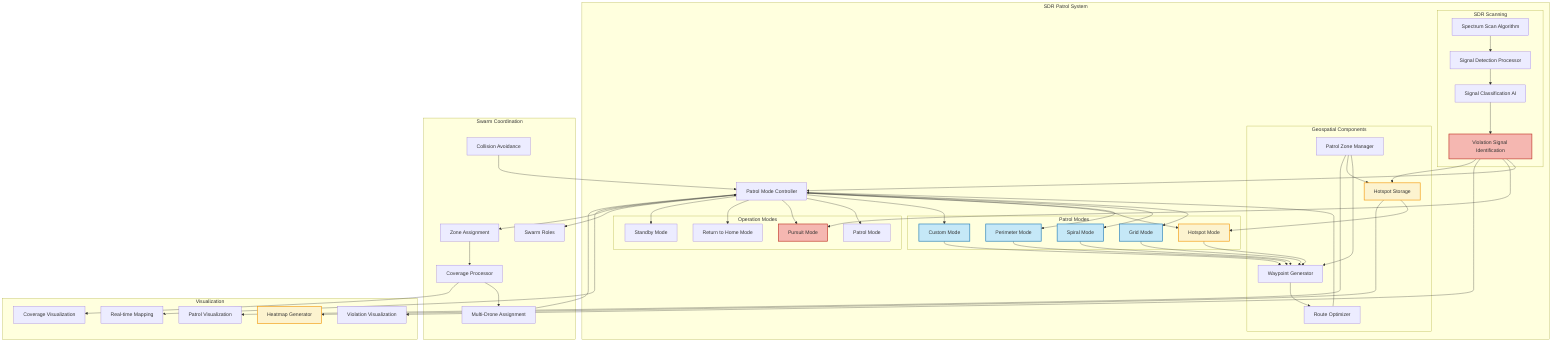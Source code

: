 flowchart TD
    subgraph "SDR Patrol System"
        PMC[Patrol Mode Controller]
        
        subgraph "Patrol Modes"
            GM[Grid Mode]
            SM[Spiral Mode]
            PM[Perimeter Mode]
            HSM[Hotspot Mode]
            CM[Custom Mode]
        end
        
        subgraph "SDR Scanning"
            SSA[Spectrum Scan Algorithm]
            SDP[Signal Detection Processor]
            SCA[Signal Classification AI]
            VSI[Violation Signal Identification]
        end
        
        subgraph "Geospatial Components"
            PZ[Patrol Zone Manager]
            WPG[Waypoint Generator]
            RO[Route Optimizer]
            HS[Hotspot Storage]
        end
        
        subgraph "Operation Modes"
            PMode[Patrol Mode]
            PursuitMode[Pursuit Mode]
            RTHMode[Return to Home Mode]
            SMode[Standby Mode]
        end
    end
    
    subgraph "Swarm Coordination"
        SR[Swarm Roles]
        ZA[Zone Assignment]
        CP[Coverage Processor]
        MDA[Multi-Drone Assignment]
        CAV[Collision Avoidance]
    end
    
    subgraph "Visualization"
        RTM[Real-time Mapping]
        CV[Coverage Visualization]
        PVis[Patrol Visualization]
        HM[Heatmap Generator]
        VVis[Violation Visualization]
    end
    
    %% Patrol Mode Selection
    PMC --> GM
    PMC --> SM
    PMC --> PM
    PMC --> HSM
    PMC --> CM
    
    %% Patrol Operations
    GM & SM & PM & HSM & CM --> WPG
    WPG --> RO
    RO --> PMC
    
    %% Zone Management
    PZ --> WPG
    HS --> HSM
    PZ --> HS
    
    %% Operation Mode Transitions
    PMC --> PMode
    PMC --> PursuitMode
    PMC --> RTHMode
    PMC --> SMode
    
    %% SDR Processing
    SSA --> SDP
    SDP --> SCA
    SCA --> VSI
    VSI --> PMC
    
    %% Violation Detection to Pursuit
    VSI --> PursuitMode
    
    %% Swarm Coordination
    PMC <--> SR
    PMC <--> ZA
    ZA --> CP
    CP --> MDA
    MDA --> PMC
    CAV --> PMC
    
    %% Visualization
    PMC --> RTM
    CP --> CV
    PZ --> PVis
    HS --> HM
    VSI --> VVis
    
    %% Hotspot Recording
    VSI --> HS
    
    classDef patrolMode fill:#C5E8F7,stroke:#2980B9,stroke-width:2px
    class GM,SM,PM,HSM,CM patrolMode
    
    classDef violationProcess fill:#F5B7B1,stroke:#C0392B,stroke-width:2px
    class VSI,PursuitMode violationProcess
    
    classDef hotspotRelated fill:#FCF3CF,stroke:#F39C12,stroke-width:2px
    class HSM,HS,HM hotspotRelated